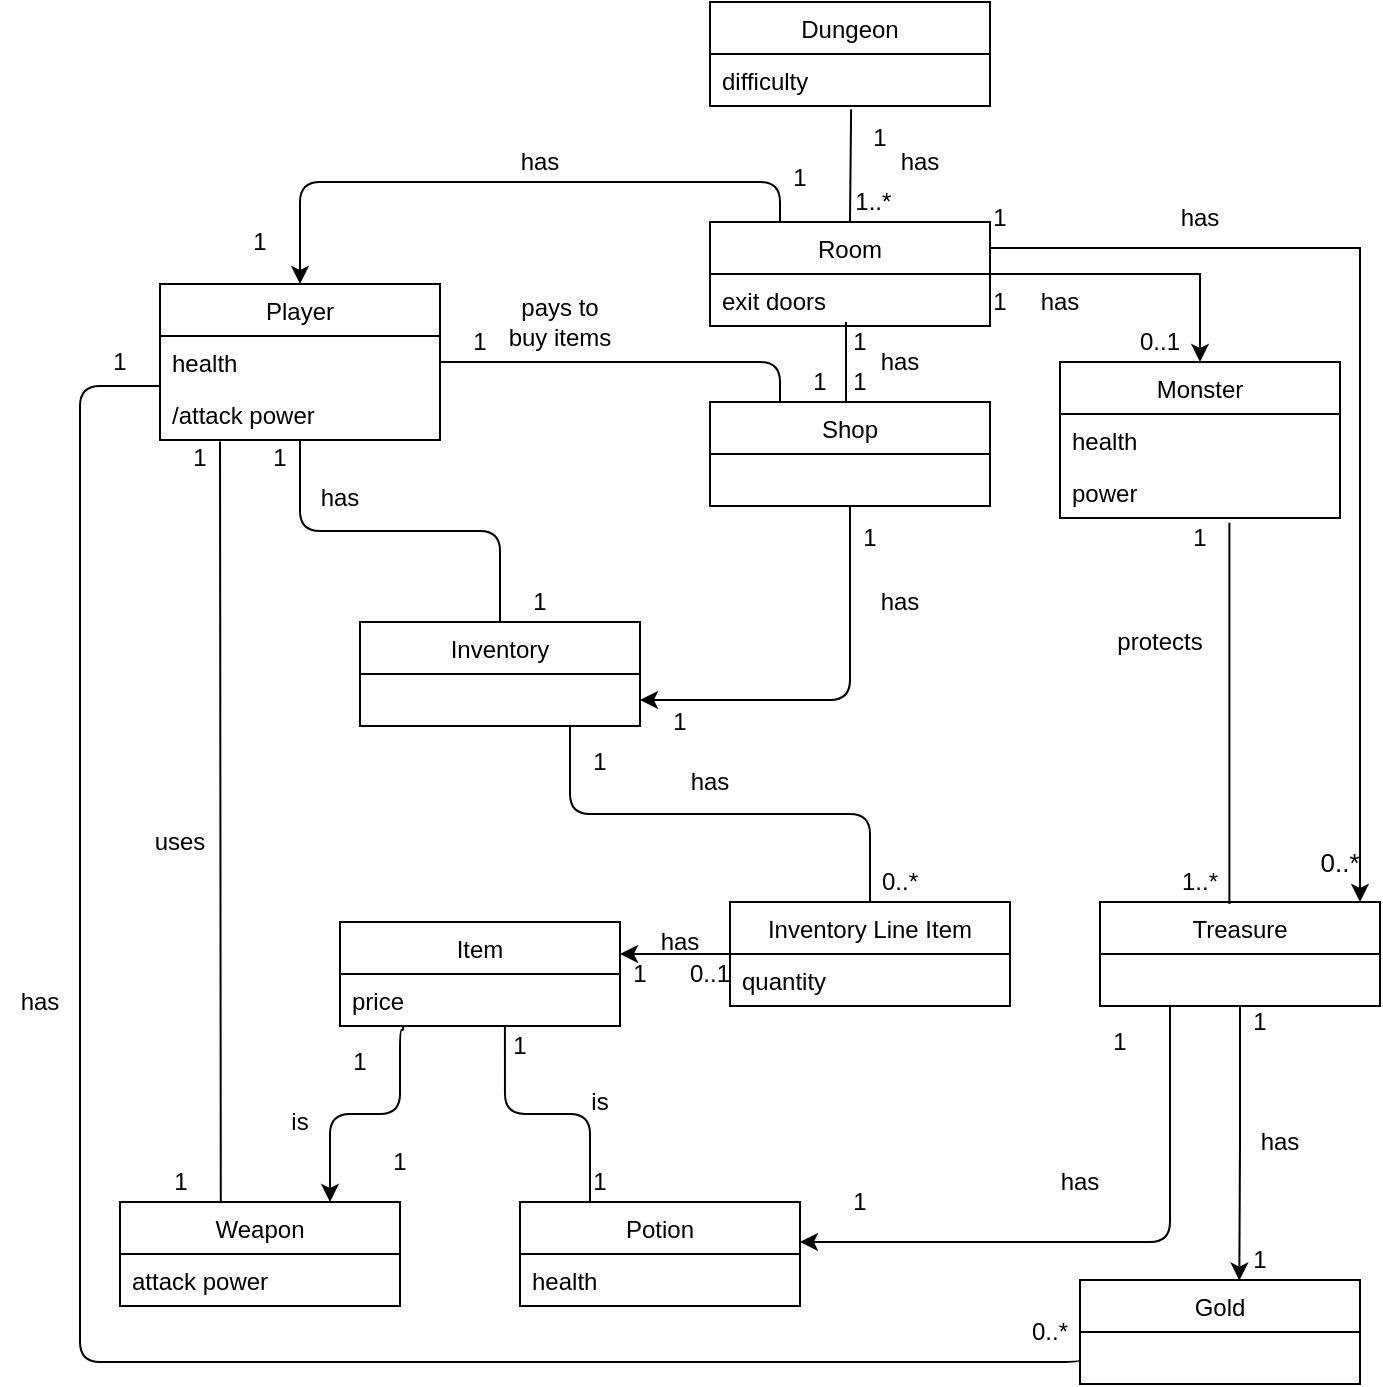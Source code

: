 <mxfile version="14.4.2" type="device"><diagram id="jh66l_IsgjTNY8AxcWGC" name="Page-1"><mxGraphModel dx="1564" dy="938" grid="1" gridSize="10" guides="1" tooltips="1" connect="1" arrows="1" fold="1" page="1" pageScale="1" pageWidth="850" pageHeight="1100" math="0" shadow="0"><root><mxCell id="0"/><mxCell id="1" parent="0"/><mxCell id="UYBUeqFoWSDo8eOxI7jC-110" style="edgeStyle=orthogonalEdgeStyle;rounded=1;orthogonalLoop=1;jettySize=auto;html=1;entryX=0.5;entryY=0;entryDx=0;entryDy=0;endArrow=none;endFill=0;" parent="1" source="UYBUeqFoWSDo8eOxI7jC-1" target="UYBUeqFoWSDo8eOxI7jC-25" edge="1"><mxGeometry relative="1" as="geometry"/></mxCell><mxCell id="UYBUeqFoWSDo8eOxI7jC-1" value="Player" style="swimlane;fontStyle=0;childLayout=stackLayout;horizontal=1;startSize=26;fillColor=none;horizontalStack=0;resizeParent=1;resizeParentMax=0;resizeLast=0;collapsible=1;marginBottom=0;" parent="1" vertex="1"><mxGeometry x="150" y="171" width="140" height="78" as="geometry"/></mxCell><mxCell id="UYBUeqFoWSDo8eOxI7jC-45" value="health" style="text;strokeColor=none;fillColor=none;align=left;verticalAlign=top;spacingLeft=4;spacingRight=4;overflow=hidden;rotatable=0;points=[[0,0.5],[1,0.5]];portConstraint=eastwest;" parent="UYBUeqFoWSDo8eOxI7jC-1" vertex="1"><mxGeometry y="26" width="140" height="26" as="geometry"/></mxCell><mxCell id="UYBUeqFoWSDo8eOxI7jC-47" value="/attack power" style="text;strokeColor=none;fillColor=none;align=left;verticalAlign=top;spacingLeft=4;spacingRight=4;overflow=hidden;rotatable=0;points=[[0,0.5],[1,0.5]];portConstraint=eastwest;" parent="UYBUeqFoWSDo8eOxI7jC-1" vertex="1"><mxGeometry y="52" width="140" height="26" as="geometry"/></mxCell><mxCell id="UYBUeqFoWSDo8eOxI7jC-5" value="Shop" style="swimlane;fontStyle=0;childLayout=stackLayout;horizontal=1;startSize=26;fillColor=none;horizontalStack=0;resizeParent=1;resizeParentMax=0;resizeLast=0;collapsible=1;marginBottom=0;" parent="1" vertex="1"><mxGeometry x="425" y="230" width="140" height="52" as="geometry"/></mxCell><mxCell id="UYBUeqFoWSDo8eOxI7jC-13" value="Dungeon" style="swimlane;fontStyle=0;childLayout=stackLayout;horizontal=1;startSize=26;fillColor=none;horizontalStack=0;resizeParent=1;resizeParentMax=0;resizeLast=0;collapsible=1;marginBottom=0;" parent="1" vertex="1"><mxGeometry x="425" y="30" width="140" height="52" as="geometry"/></mxCell><mxCell id="UYBUeqFoWSDo8eOxI7jC-15" value="difficulty" style="text;strokeColor=none;fillColor=none;align=left;verticalAlign=top;spacingLeft=4;spacingRight=4;overflow=hidden;rotatable=0;points=[[0,0.5],[1,0.5]];portConstraint=eastwest;" parent="UYBUeqFoWSDo8eOxI7jC-13" vertex="1"><mxGeometry y="26" width="140" height="26" as="geometry"/></mxCell><mxCell id="UYBUeqFoWSDo8eOxI7jC-197" style="edgeStyle=orthogonalEdgeStyle;rounded=1;orthogonalLoop=1;jettySize=auto;html=1;exitX=0.75;exitY=0;exitDx=0;exitDy=0;entryX=1.04;entryY=-0.4;entryDx=0;entryDy=0;entryPerimeter=0;startArrow=classic;startFill=1;endArrow=none;endFill=0;" parent="1" source="UYBUeqFoWSDo8eOxI7jC-17" target="UYBUeqFoWSDo8eOxI7jC-198" edge="1"><mxGeometry relative="1" as="geometry"><Array as="points"><mxPoint x="235" y="586"/><mxPoint x="270" y="586"/><mxPoint x="270" y="544"/><mxPoint x="272" y="544"/></Array></mxGeometry></mxCell><mxCell id="UYBUeqFoWSDo8eOxI7jC-17" value="Weapon" style="swimlane;fontStyle=0;childLayout=stackLayout;horizontal=1;startSize=26;fillColor=none;horizontalStack=0;resizeParent=1;resizeParentMax=0;resizeLast=0;collapsible=1;marginBottom=0;" parent="1" vertex="1"><mxGeometry x="130" y="630" width="140" height="52" as="geometry"/></mxCell><mxCell id="UYBUeqFoWSDo8eOxI7jC-18" value="attack power" style="text;strokeColor=none;fillColor=none;align=left;verticalAlign=top;spacingLeft=4;spacingRight=4;overflow=hidden;rotatable=0;points=[[0,0.5],[1,0.5]];portConstraint=eastwest;" parent="UYBUeqFoWSDo8eOxI7jC-17" vertex="1"><mxGeometry y="26" width="140" height="26" as="geometry"/></mxCell><mxCell id="UYBUeqFoWSDo8eOxI7jC-120" style="edgeStyle=orthogonalEdgeStyle;rounded=1;orthogonalLoop=1;jettySize=auto;html=1;exitX=0.25;exitY=0;exitDx=0;exitDy=0;entryX=0.5;entryY=0;entryDx=0;entryDy=0;endArrow=classic;endFill=1;startArrow=none;startFill=0;" parent="1" source="UYBUeqFoWSDo8eOxI7jC-21" target="UYBUeqFoWSDo8eOxI7jC-1" edge="1"><mxGeometry relative="1" as="geometry"/></mxCell><mxCell id="tl_ONcszkSRnnejB5EBP-5" style="edgeStyle=orthogonalEdgeStyle;rounded=0;orthogonalLoop=1;jettySize=auto;html=1;entryX=1;entryY=1;entryDx=0;entryDy=0;startArrow=none;startFill=0;endArrow=classic;endFill=1;" edge="1" parent="1" source="UYBUeqFoWSDo8eOxI7jC-21" target="UYBUeqFoWSDo8eOxI7jC-150"><mxGeometry relative="1" as="geometry"><Array as="points"><mxPoint x="670" y="166"/></Array></mxGeometry></mxCell><mxCell id="UYBUeqFoWSDo8eOxI7jC-21" value="Room" style="swimlane;fontStyle=0;childLayout=stackLayout;horizontal=1;startSize=26;fillColor=none;horizontalStack=0;resizeParent=1;resizeParentMax=0;resizeLast=0;collapsible=1;marginBottom=0;" parent="1" vertex="1"><mxGeometry x="425" y="140" width="140" height="52" as="geometry"/></mxCell><mxCell id="UYBUeqFoWSDo8eOxI7jC-22" value="exit doors" style="text;strokeColor=none;fillColor=none;align=left;verticalAlign=top;spacingLeft=4;spacingRight=4;overflow=hidden;rotatable=0;points=[[0,0.5],[1,0.5]];portConstraint=eastwest;" parent="UYBUeqFoWSDo8eOxI7jC-21" vertex="1"><mxGeometry y="26" width="140" height="26" as="geometry"/></mxCell><mxCell id="UYBUeqFoWSDo8eOxI7jC-192" style="edgeStyle=orthogonalEdgeStyle;rounded=1;orthogonalLoop=1;jettySize=auto;html=1;exitX=0.75;exitY=1;exitDx=0;exitDy=0;startArrow=none;startFill=0;endArrow=none;endFill=0;" parent="1" source="UYBUeqFoWSDo8eOxI7jC-25" target="UYBUeqFoWSDo8eOxI7jC-189" edge="1"><mxGeometry relative="1" as="geometry"/></mxCell><mxCell id="UYBUeqFoWSDo8eOxI7jC-25" value="Inventory" style="swimlane;fontStyle=0;childLayout=stackLayout;horizontal=1;startSize=26;fillColor=none;horizontalStack=0;resizeParent=1;resizeParentMax=0;resizeLast=0;collapsible=1;marginBottom=0;" parent="1" vertex="1"><mxGeometry x="250" y="340" width="140" height="52" as="geometry"/></mxCell><mxCell id="UYBUeqFoWSDo8eOxI7jC-29" value="Item" style="swimlane;fontStyle=0;childLayout=stackLayout;horizontal=1;startSize=26;fillColor=none;horizontalStack=0;resizeParent=1;resizeParentMax=0;resizeLast=0;collapsible=1;marginBottom=0;" parent="1" vertex="1"><mxGeometry x="240" y="490" width="140" height="52" as="geometry"/></mxCell><mxCell id="UYBUeqFoWSDo8eOxI7jC-195" value="price" style="text;strokeColor=none;fillColor=none;align=left;verticalAlign=top;spacingLeft=4;spacingRight=4;overflow=hidden;rotatable=0;points=[[0,0.5],[1,0.5]];portConstraint=eastwest;" parent="UYBUeqFoWSDo8eOxI7jC-29" vertex="1"><mxGeometry y="26" width="140" height="26" as="geometry"/></mxCell><mxCell id="UYBUeqFoWSDo8eOxI7jC-48" value="Monster" style="swimlane;fontStyle=0;childLayout=stackLayout;horizontal=1;startSize=26;fillColor=none;horizontalStack=0;resizeParent=1;resizeParentMax=0;resizeLast=0;collapsible=1;marginBottom=0;" parent="1" vertex="1"><mxGeometry x="600" y="210" width="140" height="78" as="geometry"/></mxCell><mxCell id="UYBUeqFoWSDo8eOxI7jC-49" value="health" style="text;strokeColor=none;fillColor=none;align=left;verticalAlign=top;spacingLeft=4;spacingRight=4;overflow=hidden;rotatable=0;points=[[0,0.5],[1,0.5]];portConstraint=eastwest;" parent="UYBUeqFoWSDo8eOxI7jC-48" vertex="1"><mxGeometry y="26" width="140" height="26" as="geometry"/></mxCell><mxCell id="UYBUeqFoWSDo8eOxI7jC-123" value="power" style="text;strokeColor=none;fillColor=none;align=left;verticalAlign=top;spacingLeft=4;spacingRight=4;overflow=hidden;rotatable=0;points=[[0,0.5],[1,0.5]];portConstraint=eastwest;" parent="UYBUeqFoWSDo8eOxI7jC-48" vertex="1"><mxGeometry y="52" width="140" height="26" as="geometry"/></mxCell><mxCell id="UYBUeqFoWSDo8eOxI7jC-52" value="" style="endArrow=none;html=1;exitX=0.5;exitY=0;exitDx=0;exitDy=0;entryX=0.504;entryY=1.062;entryDx=0;entryDy=0;entryPerimeter=0;" parent="1" source="UYBUeqFoWSDo8eOxI7jC-21" target="UYBUeqFoWSDo8eOxI7jC-15" edge="1"><mxGeometry width="50" height="50" relative="1" as="geometry"><mxPoint x="400" y="230" as="sourcePoint"/><mxPoint x="495.14" y="108" as="targetPoint"/></mxGeometry></mxCell><mxCell id="UYBUeqFoWSDo8eOxI7jC-54" value="" style="endArrow=none;html=1;" parent="1" edge="1"><mxGeometry width="50" height="50" relative="1" as="geometry"><mxPoint x="493" y="230" as="sourcePoint"/><mxPoint x="493" y="190" as="targetPoint"/></mxGeometry></mxCell><mxCell id="UYBUeqFoWSDo8eOxI7jC-196" style="edgeStyle=orthogonalEdgeStyle;rounded=1;orthogonalLoop=1;jettySize=auto;html=1;exitX=0.25;exitY=0;exitDx=0;exitDy=0;entryX=0.589;entryY=1.015;entryDx=0;entryDy=0;entryPerimeter=0;startArrow=none;startFill=0;endArrow=none;endFill=0;" parent="1" source="UYBUeqFoWSDo8eOxI7jC-58" target="UYBUeqFoWSDo8eOxI7jC-195" edge="1"><mxGeometry relative="1" as="geometry"/></mxCell><mxCell id="UYBUeqFoWSDo8eOxI7jC-58" value="Potion" style="swimlane;fontStyle=0;childLayout=stackLayout;horizontal=1;startSize=26;fillColor=none;horizontalStack=0;resizeParent=1;resizeParentMax=0;resizeLast=0;collapsible=1;marginBottom=0;" parent="1" vertex="1"><mxGeometry x="330" y="630" width="140" height="52" as="geometry"/></mxCell><mxCell id="UYBUeqFoWSDo8eOxI7jC-59" value="health" style="text;strokeColor=none;fillColor=none;align=left;verticalAlign=top;spacingLeft=4;spacingRight=4;overflow=hidden;rotatable=0;points=[[0,0.5],[1,0.5]];portConstraint=eastwest;" parent="UYBUeqFoWSDo8eOxI7jC-58" vertex="1"><mxGeometry y="26" width="140" height="26" as="geometry"/></mxCell><mxCell id="UYBUeqFoWSDo8eOxI7jC-70" value="" style="endArrow=none;html=1;exitX=1;exitY=0.5;exitDx=0;exitDy=0;entryX=0.5;entryY=1;entryDx=0;entryDy=0;endFill=0;startArrow=classic;startFill=1;" parent="1" target="UYBUeqFoWSDo8eOxI7jC-5" edge="1"><mxGeometry width="50" height="50" relative="1" as="geometry"><mxPoint x="390" y="379" as="sourcePoint"/><mxPoint x="490" y="290" as="targetPoint"/><Array as="points"><mxPoint x="495" y="379"/></Array></mxGeometry></mxCell><mxCell id="UYBUeqFoWSDo8eOxI7jC-72" value="has" style="text;html=1;strokeColor=none;fillColor=none;align=center;verticalAlign=middle;whiteSpace=wrap;rounded=0;" parent="1" vertex="1"><mxGeometry x="320" y="100" width="40" height="20" as="geometry"/></mxCell><mxCell id="UYBUeqFoWSDo8eOxI7jC-73" value="has" style="text;html=1;strokeColor=none;fillColor=none;align=center;verticalAlign=middle;whiteSpace=wrap;rounded=0;" parent="1" vertex="1"><mxGeometry x="500" y="200" width="40" height="20" as="geometry"/></mxCell><mxCell id="UYBUeqFoWSDo8eOxI7jC-74" value="has" style="text;html=1;strokeColor=none;fillColor=none;align=center;verticalAlign=middle;whiteSpace=wrap;rounded=0;" parent="1" vertex="1"><mxGeometry x="580" y="170" width="40" height="20" as="geometry"/></mxCell><mxCell id="UYBUeqFoWSDo8eOxI7jC-104" style="edgeStyle=orthogonalEdgeStyle;rounded=1;orthogonalLoop=1;jettySize=auto;html=1;exitX=0.25;exitY=1;exitDx=0;exitDy=0;endArrow=classic;endFill=1;" parent="1" source="UYBUeqFoWSDo8eOxI7jC-75" edge="1"><mxGeometry relative="1" as="geometry"><mxPoint x="470" y="650" as="targetPoint"/><Array as="points"><mxPoint x="655" y="650"/><mxPoint x="470" y="650"/></Array></mxGeometry></mxCell><mxCell id="tl_ONcszkSRnnejB5EBP-6" style="edgeStyle=orthogonalEdgeStyle;rounded=0;orthogonalLoop=1;jettySize=auto;html=1;entryX=0.569;entryY=0.005;entryDx=0;entryDy=0;entryPerimeter=0;startArrow=none;startFill=0;endArrow=classic;endFill=1;" edge="1" parent="1" source="UYBUeqFoWSDo8eOxI7jC-75" target="UYBUeqFoWSDo8eOxI7jC-82"><mxGeometry relative="1" as="geometry"/></mxCell><mxCell id="UYBUeqFoWSDo8eOxI7jC-75" value="Treasure" style="swimlane;fontStyle=0;childLayout=stackLayout;horizontal=1;startSize=26;fillColor=none;horizontalStack=0;resizeParent=1;resizeParentMax=0;resizeLast=0;collapsible=1;marginBottom=0;" parent="1" vertex="1"><mxGeometry x="620" y="480" width="140" height="52" as="geometry"/></mxCell><mxCell id="UYBUeqFoWSDo8eOxI7jC-105" style="edgeStyle=orthogonalEdgeStyle;rounded=1;orthogonalLoop=1;jettySize=auto;html=1;exitX=0;exitY=0.75;exitDx=0;exitDy=0;endArrow=none;endFill=0;startArrow=none;startFill=0;" parent="1" source="UYBUeqFoWSDo8eOxI7jC-82" edge="1"><mxGeometry relative="1" as="geometry"><mxPoint x="150" y="222" as="targetPoint"/><Array as="points"><mxPoint x="610" y="710"/><mxPoint x="110" y="710"/><mxPoint x="110" y="222"/></Array></mxGeometry></mxCell><mxCell id="UYBUeqFoWSDo8eOxI7jC-82" value="Gold" style="swimlane;fontStyle=0;childLayout=stackLayout;horizontal=1;startSize=26;fillColor=none;horizontalStack=0;resizeParent=1;resizeParentMax=0;resizeLast=0;collapsible=1;marginBottom=0;" parent="1" vertex="1"><mxGeometry x="610" y="669" width="140" height="52" as="geometry"/></mxCell><mxCell id="UYBUeqFoWSDo8eOxI7jC-115" style="edgeStyle=orthogonalEdgeStyle;rounded=1;orthogonalLoop=1;jettySize=auto;html=1;exitX=1;exitY=0.5;exitDx=0;exitDy=0;entryX=0.25;entryY=0;entryDx=0;entryDy=0;endArrow=none;endFill=0;" parent="1" source="UYBUeqFoWSDo8eOxI7jC-45" target="UYBUeqFoWSDo8eOxI7jC-5" edge="1"><mxGeometry relative="1" as="geometry"/></mxCell><mxCell id="UYBUeqFoWSDo8eOxI7jC-118" value="has" style="text;html=1;strokeColor=none;fillColor=none;align=center;verticalAlign=middle;whiteSpace=wrap;rounded=0;" parent="1" vertex="1"><mxGeometry x="650" y="128" width="40" height="20" as="geometry"/></mxCell><mxCell id="UYBUeqFoWSDo8eOxI7jC-121" value="has" style="text;html=1;strokeColor=none;fillColor=none;align=center;verticalAlign=middle;whiteSpace=wrap;rounded=0;" parent="1" vertex="1"><mxGeometry x="510" y="100" width="40" height="20" as="geometry"/></mxCell><mxCell id="UYBUeqFoWSDo8eOxI7jC-122" value="pays to buy items" style="text;html=1;strokeColor=none;fillColor=none;align=center;verticalAlign=middle;whiteSpace=wrap;rounded=0;" parent="1" vertex="1"><mxGeometry x="320" y="180" width="60" height="20" as="geometry"/></mxCell><mxCell id="UYBUeqFoWSDo8eOxI7jC-132" value="has" style="text;html=1;strokeColor=none;fillColor=none;align=center;verticalAlign=middle;whiteSpace=wrap;rounded=0;" parent="1" vertex="1"><mxGeometry x="405" y="410" width="40" height="20" as="geometry"/></mxCell><mxCell id="UYBUeqFoWSDo8eOxI7jC-133" value="has" style="text;html=1;strokeColor=none;fillColor=none;align=center;verticalAlign=middle;whiteSpace=wrap;rounded=0;" parent="1" vertex="1"><mxGeometry x="500" y="320" width="40" height="20" as="geometry"/></mxCell><mxCell id="UYBUeqFoWSDo8eOxI7jC-134" value="has" style="text;html=1;strokeColor=none;fillColor=none;align=center;verticalAlign=middle;whiteSpace=wrap;rounded=0;" parent="1" vertex="1"><mxGeometry x="220" y="268" width="40" height="20" as="geometry"/></mxCell><mxCell id="UYBUeqFoWSDo8eOxI7jC-135" value="has" style="text;html=1;strokeColor=none;fillColor=none;align=center;verticalAlign=middle;whiteSpace=wrap;rounded=0;" parent="1" vertex="1"><mxGeometry x="70" y="520" width="40" height="20" as="geometry"/></mxCell><mxCell id="UYBUeqFoWSDo8eOxI7jC-136" value="&lt;font style=&quot;font-size: 12px&quot;&gt;0..*&lt;/font&gt;" style="text;html=1;strokeColor=none;fillColor=none;align=center;verticalAlign=middle;whiteSpace=wrap;rounded=0;" parent="1" vertex="1"><mxGeometry x="575" y="685" width="40" height="20" as="geometry"/></mxCell><mxCell id="UYBUeqFoWSDo8eOxI7jC-137" value="1" style="text;html=1;strokeColor=none;fillColor=none;align=center;verticalAlign=middle;whiteSpace=wrap;rounded=0;" parent="1" vertex="1"><mxGeometry x="450" y="108" width="40" height="20" as="geometry"/></mxCell><mxCell id="UYBUeqFoWSDo8eOxI7jC-139" value="1" style="text;html=1;strokeColor=none;fillColor=none;align=center;verticalAlign=middle;whiteSpace=wrap;rounded=0;" parent="1" vertex="1"><mxGeometry x="110" y="200" width="40" height="20" as="geometry"/></mxCell><mxCell id="UYBUeqFoWSDo8eOxI7jC-140" value="1" style="text;html=1;strokeColor=none;fillColor=none;align=center;verticalAlign=middle;whiteSpace=wrap;rounded=0;" parent="1" vertex="1"><mxGeometry x="490" y="88" width="40" height="20" as="geometry"/></mxCell><mxCell id="UYBUeqFoWSDo8eOxI7jC-141" value="&amp;nbsp; &amp;nbsp; 1..*" style="text;html=1;strokeColor=none;fillColor=none;align=center;verticalAlign=middle;whiteSpace=wrap;rounded=0;" parent="1" vertex="1"><mxGeometry x="480" y="120" width="40" height="20" as="geometry"/></mxCell><mxCell id="UYBUeqFoWSDo8eOxI7jC-143" value="1" style="text;html=1;strokeColor=none;fillColor=none;align=center;verticalAlign=middle;whiteSpace=wrap;rounded=0;" parent="1" vertex="1"><mxGeometry x="180" y="140" width="40" height="20" as="geometry"/></mxCell><mxCell id="UYBUeqFoWSDo8eOxI7jC-144" value="1" style="text;html=1;strokeColor=none;fillColor=none;align=center;verticalAlign=middle;whiteSpace=wrap;rounded=0;" parent="1" vertex="1"><mxGeometry x="290" y="190" width="40" height="20" as="geometry"/></mxCell><mxCell id="UYBUeqFoWSDo8eOxI7jC-145" value="1" style="text;html=1;strokeColor=none;fillColor=none;align=center;verticalAlign=middle;whiteSpace=wrap;rounded=0;" parent="1" vertex="1"><mxGeometry x="460" y="210" width="40" height="20" as="geometry"/></mxCell><mxCell id="UYBUeqFoWSDo8eOxI7jC-146" value="1" style="text;html=1;strokeColor=none;fillColor=none;align=center;verticalAlign=middle;whiteSpace=wrap;rounded=0;" parent="1" vertex="1"><mxGeometry x="480" y="190" width="40" height="20" as="geometry"/></mxCell><mxCell id="UYBUeqFoWSDo8eOxI7jC-147" value="1" style="text;html=1;strokeColor=none;fillColor=none;align=center;verticalAlign=middle;whiteSpace=wrap;rounded=0;" parent="1" vertex="1"><mxGeometry x="480" y="210" width="40" height="20" as="geometry"/></mxCell><mxCell id="UYBUeqFoWSDo8eOxI7jC-148" value="1" style="text;html=1;strokeColor=none;fillColor=none;align=center;verticalAlign=middle;whiteSpace=wrap;rounded=0;" parent="1" vertex="1"><mxGeometry x="550" y="128" width="40" height="20" as="geometry"/></mxCell><mxCell id="UYBUeqFoWSDo8eOxI7jC-149" value="1" style="text;html=1;strokeColor=none;fillColor=none;align=center;verticalAlign=middle;whiteSpace=wrap;rounded=0;" parent="1" vertex="1"><mxGeometry x="550" y="170" width="40" height="20" as="geometry"/></mxCell><mxCell id="UYBUeqFoWSDo8eOxI7jC-150" value="0..1" style="text;html=1;strokeColor=none;fillColor=none;align=center;verticalAlign=middle;whiteSpace=wrap;rounded=0;" parent="1" vertex="1"><mxGeometry x="630" y="190" width="40" height="20" as="geometry"/></mxCell><mxCell id="UYBUeqFoWSDo8eOxI7jC-151" value="1" style="text;html=1;strokeColor=none;fillColor=none;align=center;verticalAlign=middle;whiteSpace=wrap;rounded=0;" parent="1" vertex="1"><mxGeometry x="350" y="610" width="40" height="20" as="geometry"/></mxCell><mxCell id="UYBUeqFoWSDo8eOxI7jC-153" value="&lt;font style=&quot;font-size: 13px&quot;&gt;0..*&lt;/font&gt;" style="text;html=1;strokeColor=none;fillColor=none;align=center;verticalAlign=middle;whiteSpace=wrap;rounded=0;" parent="1" vertex="1"><mxGeometry x="720" y="450" width="40" height="20" as="geometry"/></mxCell><mxCell id="UYBUeqFoWSDo8eOxI7jC-154" value="1" style="text;html=1;strokeColor=none;fillColor=none;align=center;verticalAlign=middle;whiteSpace=wrap;rounded=0;" parent="1" vertex="1"><mxGeometry x="680" y="649" width="40" height="20" as="geometry"/></mxCell><mxCell id="UYBUeqFoWSDo8eOxI7jC-155" style="edgeStyle=orthogonalEdgeStyle;rounded=1;orthogonalLoop=1;jettySize=auto;html=1;exitX=0.605;exitY=1.092;exitDx=0;exitDy=0;startArrow=none;startFill=0;endArrow=none;endFill=0;exitPerimeter=0;" parent="1" source="UYBUeqFoWSDo8eOxI7jC-123" edge="1"><mxGeometry relative="1" as="geometry"><mxPoint x="685" y="481" as="targetPoint"/><Array as="points"><mxPoint x="685" y="481"/></Array></mxGeometry></mxCell><mxCell id="UYBUeqFoWSDo8eOxI7jC-156" value="1" style="text;html=1;strokeColor=none;fillColor=none;align=center;verticalAlign=middle;whiteSpace=wrap;rounded=0;" parent="1" vertex="1"><mxGeometry x="650" y="288" width="40" height="20" as="geometry"/></mxCell><mxCell id="UYBUeqFoWSDo8eOxI7jC-157" value="1..*" style="text;html=1;strokeColor=none;fillColor=none;align=center;verticalAlign=middle;whiteSpace=wrap;rounded=0;" parent="1" vertex="1"><mxGeometry x="650" y="460" width="40" height="20" as="geometry"/></mxCell><mxCell id="UYBUeqFoWSDo8eOxI7jC-158" value="protects" style="text;html=1;strokeColor=none;fillColor=none;align=center;verticalAlign=middle;whiteSpace=wrap;rounded=0;" parent="1" vertex="1"><mxGeometry x="630" y="340" width="40" height="20" as="geometry"/></mxCell><mxCell id="UYBUeqFoWSDo8eOxI7jC-161" value="1" style="text;html=1;strokeColor=none;fillColor=none;align=center;verticalAlign=middle;whiteSpace=wrap;rounded=0;" parent="1" vertex="1"><mxGeometry x="350" y="400" width="40" height="20" as="geometry"/></mxCell><mxCell id="UYBUeqFoWSDo8eOxI7jC-162" value="0..*" style="text;html=1;strokeColor=none;fillColor=none;align=center;verticalAlign=middle;whiteSpace=wrap;rounded=0;" parent="1" vertex="1"><mxGeometry x="500" y="460" width="40" height="20" as="geometry"/></mxCell><mxCell id="UYBUeqFoWSDo8eOxI7jC-163" value="0..1" style="text;html=1;strokeColor=none;fillColor=none;align=center;verticalAlign=middle;whiteSpace=wrap;rounded=0;" parent="1" vertex="1"><mxGeometry x="405" y="506" width="40" height="20" as="geometry"/></mxCell><mxCell id="UYBUeqFoWSDo8eOxI7jC-167" value="1" style="text;html=1;strokeColor=none;fillColor=none;align=center;verticalAlign=middle;whiteSpace=wrap;rounded=0;" parent="1" vertex="1"><mxGeometry x="190" y="248" width="40" height="20" as="geometry"/></mxCell><mxCell id="UYBUeqFoWSDo8eOxI7jC-168" value="1" style="text;html=1;strokeColor=none;fillColor=none;align=center;verticalAlign=middle;whiteSpace=wrap;rounded=0;" parent="1" vertex="1"><mxGeometry x="320" y="320" width="40" height="20" as="geometry"/></mxCell><mxCell id="UYBUeqFoWSDo8eOxI7jC-170" value="1" style="text;html=1;strokeColor=none;fillColor=none;align=center;verticalAlign=middle;whiteSpace=wrap;rounded=0;" parent="1" vertex="1"><mxGeometry x="610" y="540" width="40" height="20" as="geometry"/></mxCell><mxCell id="UYBUeqFoWSDo8eOxI7jC-171" value="1" style="text;html=1;strokeColor=none;fillColor=none;align=center;verticalAlign=middle;whiteSpace=wrap;rounded=0;" parent="1" vertex="1"><mxGeometry x="480" y="620" width="40" height="20" as="geometry"/></mxCell><mxCell id="UYBUeqFoWSDo8eOxI7jC-172" value="1" style="text;html=1;strokeColor=none;fillColor=none;align=center;verticalAlign=middle;whiteSpace=wrap;rounded=0;" parent="1" vertex="1"><mxGeometry x="680" y="530" width="40" height="20" as="geometry"/></mxCell><mxCell id="UYBUeqFoWSDo8eOxI7jC-177" value="has" style="text;html=1;strokeColor=none;fillColor=none;align=center;verticalAlign=middle;whiteSpace=wrap;rounded=0;" parent="1" vertex="1"><mxGeometry x="590" y="610" width="40" height="20" as="geometry"/></mxCell><mxCell id="UYBUeqFoWSDo8eOxI7jC-178" value="has" style="text;html=1;strokeColor=none;fillColor=none;align=center;verticalAlign=middle;whiteSpace=wrap;rounded=0;" parent="1" vertex="1"><mxGeometry x="690" y="590" width="40" height="20" as="geometry"/></mxCell><mxCell id="UYBUeqFoWSDo8eOxI7jC-179" style="edgeStyle=orthogonalEdgeStyle;rounded=1;orthogonalLoop=1;jettySize=auto;html=1;startArrow=none;startFill=0;endArrow=none;endFill=0;entryX=0.36;entryY=0.009;entryDx=0;entryDy=0;entryPerimeter=0;" parent="1" edge="1" target="UYBUeqFoWSDo8eOxI7jC-17"><mxGeometry relative="1" as="geometry"><mxPoint x="180" y="640" as="targetPoint"/><Array as="points"><mxPoint x="180" y="246"/></Array><mxPoint x="180" y="260" as="sourcePoint"/></mxGeometry></mxCell><mxCell id="UYBUeqFoWSDo8eOxI7jC-180" value="1" style="text;html=1;strokeColor=none;fillColor=none;align=center;verticalAlign=middle;whiteSpace=wrap;rounded=0;" parent="1" vertex="1"><mxGeometry x="150" y="248" width="40" height="20" as="geometry"/></mxCell><mxCell id="UYBUeqFoWSDo8eOxI7jC-184" value="is" style="text;html=1;strokeColor=none;fillColor=none;align=center;verticalAlign=middle;whiteSpace=wrap;rounded=0;" parent="1" vertex="1"><mxGeometry x="200" y="580" width="40" height="20" as="geometry"/></mxCell><mxCell id="UYBUeqFoWSDo8eOxI7jC-187" value="1" style="text;html=1;strokeColor=none;fillColor=none;align=center;verticalAlign=middle;whiteSpace=wrap;rounded=0;" parent="1" vertex="1"><mxGeometry x="485" y="288" width="40" height="20" as="geometry"/></mxCell><mxCell id="UYBUeqFoWSDo8eOxI7jC-188" value="1" style="text;html=1;strokeColor=none;fillColor=none;align=center;verticalAlign=middle;whiteSpace=wrap;rounded=0;" parent="1" vertex="1"><mxGeometry x="390" y="380" width="40" height="20" as="geometry"/></mxCell><mxCell id="tl_ONcszkSRnnejB5EBP-12" style="edgeStyle=orthogonalEdgeStyle;rounded=0;orthogonalLoop=1;jettySize=auto;html=1;entryX=0.25;entryY=0;entryDx=0;entryDy=0;startArrow=none;startFill=0;endArrow=classic;endFill=1;" edge="1" parent="1" source="UYBUeqFoWSDo8eOxI7jC-189" target="UYBUeqFoWSDo8eOxI7jC-211"><mxGeometry relative="1" as="geometry"><Array as="points"><mxPoint x="400" y="506"/><mxPoint x="400" y="506"/></Array></mxGeometry></mxCell><mxCell id="UYBUeqFoWSDo8eOxI7jC-189" value="Inventory Line Item" style="swimlane;fontStyle=0;childLayout=stackLayout;horizontal=1;startSize=26;fillColor=none;horizontalStack=0;resizeParent=1;resizeParentMax=0;resizeLast=0;collapsible=1;marginBottom=0;" parent="1" vertex="1"><mxGeometry x="435" y="480" width="140" height="52" as="geometry"/></mxCell><mxCell id="UYBUeqFoWSDo8eOxI7jC-190" value="quantity" style="text;strokeColor=none;fillColor=none;align=left;verticalAlign=top;spacingLeft=4;spacingRight=4;overflow=hidden;rotatable=0;points=[[0,0.5],[1,0.5]];portConstraint=eastwest;" parent="UYBUeqFoWSDo8eOxI7jC-189" vertex="1"><mxGeometry y="26" width="140" height="26" as="geometry"/></mxCell><mxCell id="UYBUeqFoWSDo8eOxI7jC-198" value="1" style="text;html=1;strokeColor=none;fillColor=none;align=center;verticalAlign=middle;whiteSpace=wrap;rounded=0;" parent="1" vertex="1"><mxGeometry x="230" y="550" width="40" height="20" as="geometry"/></mxCell><mxCell id="UYBUeqFoWSDo8eOxI7jC-199" value="1" style="text;html=1;strokeColor=none;fillColor=none;align=center;verticalAlign=middle;whiteSpace=wrap;rounded=0;" parent="1" vertex="1"><mxGeometry x="250" y="600" width="40" height="20" as="geometry"/></mxCell><mxCell id="UYBUeqFoWSDo8eOxI7jC-204" value="1" style="text;html=1;strokeColor=none;fillColor=none;align=center;verticalAlign=middle;whiteSpace=wrap;rounded=0;" parent="1" vertex="1"><mxGeometry x="310" y="542" width="40" height="20" as="geometry"/></mxCell><mxCell id="UYBUeqFoWSDo8eOxI7jC-209" value="uses" style="text;html=1;strokeColor=none;fillColor=none;align=center;verticalAlign=middle;whiteSpace=wrap;rounded=0;" parent="1" vertex="1"><mxGeometry x="140" y="440" width="40" height="20" as="geometry"/></mxCell><mxCell id="UYBUeqFoWSDo8eOxI7jC-210" value="is" style="text;html=1;strokeColor=none;fillColor=none;align=center;verticalAlign=middle;whiteSpace=wrap;rounded=0;" parent="1" vertex="1"><mxGeometry x="350" y="570" width="40" height="20" as="geometry"/></mxCell><mxCell id="UYBUeqFoWSDo8eOxI7jC-211" value="1" style="text;html=1;strokeColor=none;fillColor=none;align=center;verticalAlign=middle;whiteSpace=wrap;rounded=0;" parent="1" vertex="1"><mxGeometry x="370" y="506" width="40" height="20" as="geometry"/></mxCell><mxCell id="UYBUeqFoWSDo8eOxI7jC-212" value="has" style="text;html=1;strokeColor=none;fillColor=none;align=center;verticalAlign=middle;whiteSpace=wrap;rounded=0;" parent="1" vertex="1"><mxGeometry x="390" y="490" width="40" height="20" as="geometry"/></mxCell><mxCell id="tl_ONcszkSRnnejB5EBP-2" style="edgeStyle=orthogonalEdgeStyle;rounded=0;orthogonalLoop=1;jettySize=auto;html=1;exitX=0.5;exitY=1;exitDx=0;exitDy=0;dashed=1;startArrow=none;startFill=0;endArrow=classic;endFill=1;" edge="1" parent="1" source="UYBUeqFoWSDo8eOxI7jC-211" target="UYBUeqFoWSDo8eOxI7jC-211"><mxGeometry relative="1" as="geometry"/></mxCell><mxCell id="tl_ONcszkSRnnejB5EBP-4" style="edgeStyle=orthogonalEdgeStyle;rounded=0;orthogonalLoop=1;jettySize=auto;html=1;startArrow=none;startFill=0;endArrow=classic;endFill=1;exitX=1;exitY=0.25;exitDx=0;exitDy=0;" edge="1" parent="1" source="UYBUeqFoWSDo8eOxI7jC-21"><mxGeometry relative="1" as="geometry"><mxPoint x="750" y="480" as="targetPoint"/><Array as="points"><mxPoint x="750" y="153"/><mxPoint x="750" y="480"/></Array></mxGeometry></mxCell><mxCell id="tl_ONcszkSRnnejB5EBP-11" value="1" style="text;html=1;align=center;verticalAlign=middle;resizable=0;points=[];autosize=1;" vertex="1" parent="1"><mxGeometry x="150" y="610" width="20" height="20" as="geometry"/></mxCell></root></mxGraphModel></diagram></mxfile>